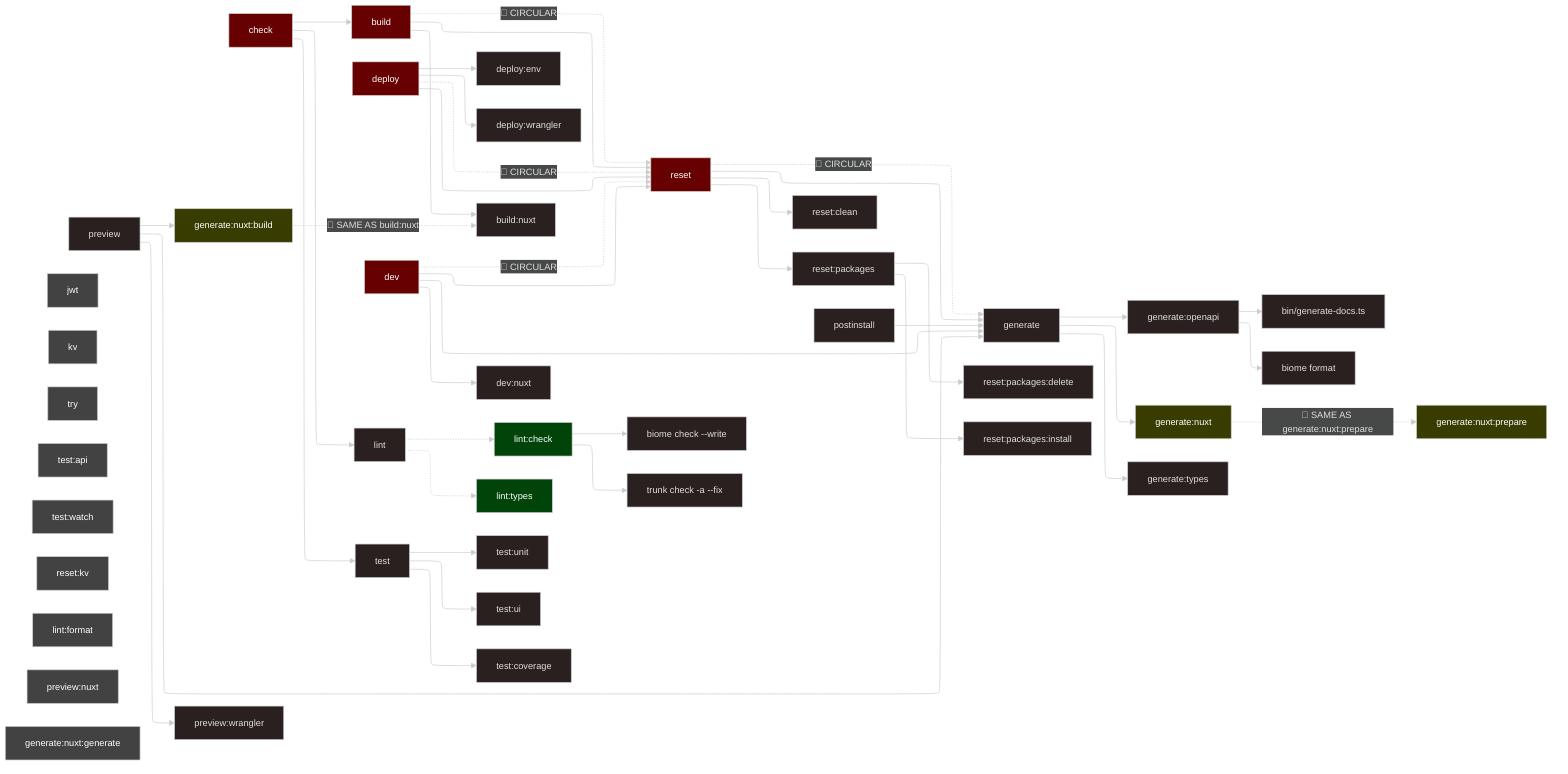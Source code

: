 ---
config:
  theme: neo-dark
  layout: elk
id: 5f730ef0-86d7-4b9e-a609-ce6d29d48851
---

graph LR
    %% Main entry points
    build["build"]
    check["check"]
    deploy["deploy"]
    dev["dev"]
    preview["preview"]

    %% Build chain
    build --> reset
    build --> buildNuxt["build:nuxt"]

    %% Check chain
    check --> build
    check --> lint
    check --> test

    %% Deploy chain
    deploy --> reset
    deploy --> deployEnv["deploy:env"]
    deploy --> deployWrangler["deploy:wrangler"]

    %% Dev chain
    dev --> reset
    dev --> generate
    dev --> devNuxt["dev:nuxt"]

    %% Preview chain
    preview --> generate
    preview --> generateNuxtBuild["generate:nuxt:build"]
    preview --> previewWrangler["preview:wrangler"]

    %% Reset chain (CIRCULAR!)
    reset --> resetClean["reset:clean"]
    reset --> resetPackages["reset:packages"]
    reset --> generate

    %% Reset packages subchain
    resetPackages --> resetPackagesDelete["reset:packages:delete"]
    resetPackages --> resetPackagesInstall["reset:packages:install"]

    %% Generate chain
    generate --> generateOpenapi["generate:openapi"]
    generate --> generateNuxt["generate:nuxt"]
    generate --> generateTypes["generate:types"]

    %% Generate openapi subchain
    generateOpenapi --> binGenerateDocs["bin/generate-docs.ts"]
    generateOpenapi --> biomeFmt["biome format"]

    %% Lint chain (parallel)
    lint -.-> lintCheck["lint:check"]
    lint -.-> lintTypes["lint:types"]

    %% Lint check subchain
    lintCheck --> biomeCheck["biome check --write"]
    lintCheck --> trunkCheck["trunk check -a --fix"]

    %% Test chain (sequential)
    test --> testUnit["test:unit"]
    test --> testUI["test:ui"]
    test --> testCoverage["test:coverage"]

    %% Standalone utilities
    jwt["jwt"]
    kv["kv"]
    try["try"]
    testAPI["test:api"]
    testWatch["test:watch"]
    resetKV["reset:kv"]
    lintFormat["lint:format"]
    previewNuxt["preview:nuxt"]
    generateNuxtGenerate["generate:nuxt:generate"]
    generateNuxtPrepare["generate:nuxt:prepare"]

    %% Postinstall hook
    postinstall["postinstall"] --> generate

    %% CIRCULAR DEPENDENCY HIGHLIGHTING
    build -.->|"🔄 CIRCULAR"| reset
    dev -.->|"🔄 CIRCULAR"| reset
    deploy -.->|"🔄 CIRCULAR"| reset
    reset -.->|"🔄 CIRCULAR"| generate

    %% REDUNDANCY HIGHLIGHTING
    generateNuxtBuild -.->|"🔁 SAME AS build:nuxt"| buildNuxt
    generateNuxt -.->|"🔁 SAME AS generate:nuxt:prepare"| generateNuxtPrepare

    %% Style classes
    classDef standalone fill:#424242, color:#FFFFFF
    classDef circular fill:#670000, color:#FFFFFF
    classDef redundant fill:#393c00, color:#FFFFFF
    classDef parallel fill:#00440a, color:#FFFFFF

    class build,check,dev,deploy,reset circular
    class generateNuxtBuild,generateNuxt,generateNuxtPrepare redundant
    class jwt,kv,try,testAPI,testWatch,resetKV,lintFormat,previewNuxt,generateNuxtGenerate standalone
    class lintCheck,lintTypes parallel